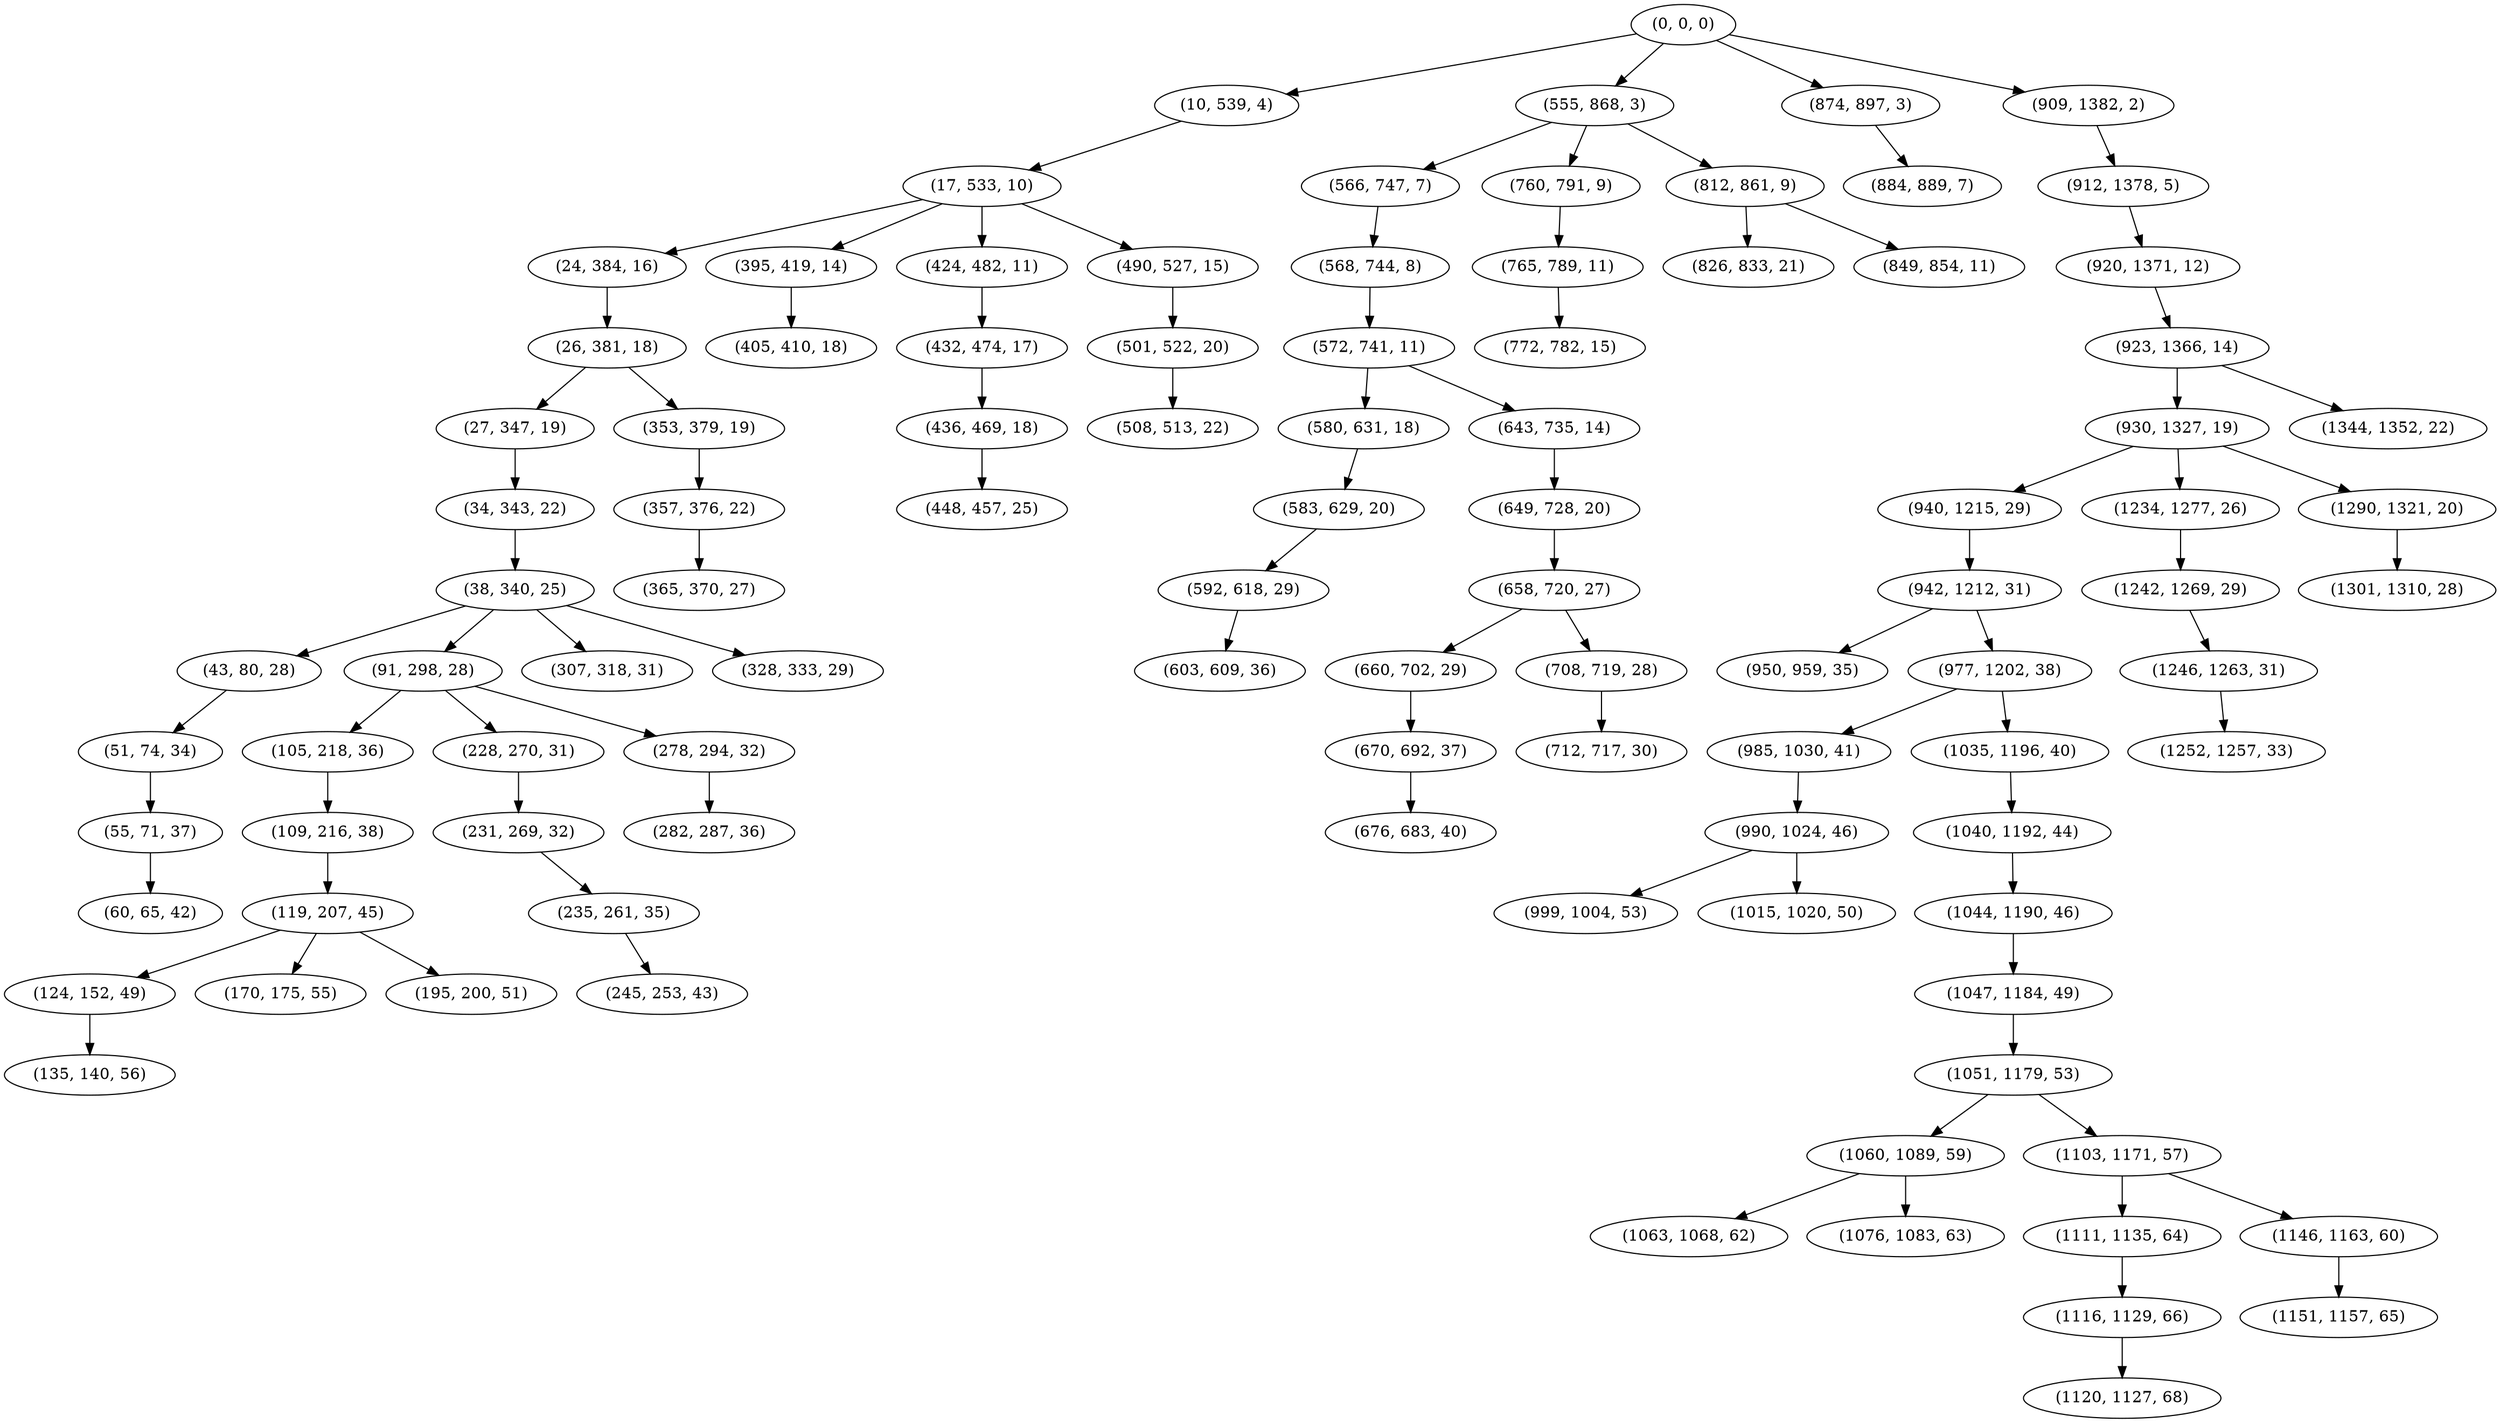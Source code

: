 digraph tree {
    "(0, 0, 0)";
    "(10, 539, 4)";
    "(17, 533, 10)";
    "(24, 384, 16)";
    "(26, 381, 18)";
    "(27, 347, 19)";
    "(34, 343, 22)";
    "(38, 340, 25)";
    "(43, 80, 28)";
    "(51, 74, 34)";
    "(55, 71, 37)";
    "(60, 65, 42)";
    "(91, 298, 28)";
    "(105, 218, 36)";
    "(109, 216, 38)";
    "(119, 207, 45)";
    "(124, 152, 49)";
    "(135, 140, 56)";
    "(170, 175, 55)";
    "(195, 200, 51)";
    "(228, 270, 31)";
    "(231, 269, 32)";
    "(235, 261, 35)";
    "(245, 253, 43)";
    "(278, 294, 32)";
    "(282, 287, 36)";
    "(307, 318, 31)";
    "(328, 333, 29)";
    "(353, 379, 19)";
    "(357, 376, 22)";
    "(365, 370, 27)";
    "(395, 419, 14)";
    "(405, 410, 18)";
    "(424, 482, 11)";
    "(432, 474, 17)";
    "(436, 469, 18)";
    "(448, 457, 25)";
    "(490, 527, 15)";
    "(501, 522, 20)";
    "(508, 513, 22)";
    "(555, 868, 3)";
    "(566, 747, 7)";
    "(568, 744, 8)";
    "(572, 741, 11)";
    "(580, 631, 18)";
    "(583, 629, 20)";
    "(592, 618, 29)";
    "(603, 609, 36)";
    "(643, 735, 14)";
    "(649, 728, 20)";
    "(658, 720, 27)";
    "(660, 702, 29)";
    "(670, 692, 37)";
    "(676, 683, 40)";
    "(708, 719, 28)";
    "(712, 717, 30)";
    "(760, 791, 9)";
    "(765, 789, 11)";
    "(772, 782, 15)";
    "(812, 861, 9)";
    "(826, 833, 21)";
    "(849, 854, 11)";
    "(874, 897, 3)";
    "(884, 889, 7)";
    "(909, 1382, 2)";
    "(912, 1378, 5)";
    "(920, 1371, 12)";
    "(923, 1366, 14)";
    "(930, 1327, 19)";
    "(940, 1215, 29)";
    "(942, 1212, 31)";
    "(950, 959, 35)";
    "(977, 1202, 38)";
    "(985, 1030, 41)";
    "(990, 1024, 46)";
    "(999, 1004, 53)";
    "(1015, 1020, 50)";
    "(1035, 1196, 40)";
    "(1040, 1192, 44)";
    "(1044, 1190, 46)";
    "(1047, 1184, 49)";
    "(1051, 1179, 53)";
    "(1060, 1089, 59)";
    "(1063, 1068, 62)";
    "(1076, 1083, 63)";
    "(1103, 1171, 57)";
    "(1111, 1135, 64)";
    "(1116, 1129, 66)";
    "(1120, 1127, 68)";
    "(1146, 1163, 60)";
    "(1151, 1157, 65)";
    "(1234, 1277, 26)";
    "(1242, 1269, 29)";
    "(1246, 1263, 31)";
    "(1252, 1257, 33)";
    "(1290, 1321, 20)";
    "(1301, 1310, 28)";
    "(1344, 1352, 22)";
    "(0, 0, 0)" -> "(10, 539, 4)";
    "(0, 0, 0)" -> "(555, 868, 3)";
    "(0, 0, 0)" -> "(874, 897, 3)";
    "(0, 0, 0)" -> "(909, 1382, 2)";
    "(10, 539, 4)" -> "(17, 533, 10)";
    "(17, 533, 10)" -> "(24, 384, 16)";
    "(17, 533, 10)" -> "(395, 419, 14)";
    "(17, 533, 10)" -> "(424, 482, 11)";
    "(17, 533, 10)" -> "(490, 527, 15)";
    "(24, 384, 16)" -> "(26, 381, 18)";
    "(26, 381, 18)" -> "(27, 347, 19)";
    "(26, 381, 18)" -> "(353, 379, 19)";
    "(27, 347, 19)" -> "(34, 343, 22)";
    "(34, 343, 22)" -> "(38, 340, 25)";
    "(38, 340, 25)" -> "(43, 80, 28)";
    "(38, 340, 25)" -> "(91, 298, 28)";
    "(38, 340, 25)" -> "(307, 318, 31)";
    "(38, 340, 25)" -> "(328, 333, 29)";
    "(43, 80, 28)" -> "(51, 74, 34)";
    "(51, 74, 34)" -> "(55, 71, 37)";
    "(55, 71, 37)" -> "(60, 65, 42)";
    "(91, 298, 28)" -> "(105, 218, 36)";
    "(91, 298, 28)" -> "(228, 270, 31)";
    "(91, 298, 28)" -> "(278, 294, 32)";
    "(105, 218, 36)" -> "(109, 216, 38)";
    "(109, 216, 38)" -> "(119, 207, 45)";
    "(119, 207, 45)" -> "(124, 152, 49)";
    "(119, 207, 45)" -> "(170, 175, 55)";
    "(119, 207, 45)" -> "(195, 200, 51)";
    "(124, 152, 49)" -> "(135, 140, 56)";
    "(228, 270, 31)" -> "(231, 269, 32)";
    "(231, 269, 32)" -> "(235, 261, 35)";
    "(235, 261, 35)" -> "(245, 253, 43)";
    "(278, 294, 32)" -> "(282, 287, 36)";
    "(353, 379, 19)" -> "(357, 376, 22)";
    "(357, 376, 22)" -> "(365, 370, 27)";
    "(395, 419, 14)" -> "(405, 410, 18)";
    "(424, 482, 11)" -> "(432, 474, 17)";
    "(432, 474, 17)" -> "(436, 469, 18)";
    "(436, 469, 18)" -> "(448, 457, 25)";
    "(490, 527, 15)" -> "(501, 522, 20)";
    "(501, 522, 20)" -> "(508, 513, 22)";
    "(555, 868, 3)" -> "(566, 747, 7)";
    "(555, 868, 3)" -> "(760, 791, 9)";
    "(555, 868, 3)" -> "(812, 861, 9)";
    "(566, 747, 7)" -> "(568, 744, 8)";
    "(568, 744, 8)" -> "(572, 741, 11)";
    "(572, 741, 11)" -> "(580, 631, 18)";
    "(572, 741, 11)" -> "(643, 735, 14)";
    "(580, 631, 18)" -> "(583, 629, 20)";
    "(583, 629, 20)" -> "(592, 618, 29)";
    "(592, 618, 29)" -> "(603, 609, 36)";
    "(643, 735, 14)" -> "(649, 728, 20)";
    "(649, 728, 20)" -> "(658, 720, 27)";
    "(658, 720, 27)" -> "(660, 702, 29)";
    "(658, 720, 27)" -> "(708, 719, 28)";
    "(660, 702, 29)" -> "(670, 692, 37)";
    "(670, 692, 37)" -> "(676, 683, 40)";
    "(708, 719, 28)" -> "(712, 717, 30)";
    "(760, 791, 9)" -> "(765, 789, 11)";
    "(765, 789, 11)" -> "(772, 782, 15)";
    "(812, 861, 9)" -> "(826, 833, 21)";
    "(812, 861, 9)" -> "(849, 854, 11)";
    "(874, 897, 3)" -> "(884, 889, 7)";
    "(909, 1382, 2)" -> "(912, 1378, 5)";
    "(912, 1378, 5)" -> "(920, 1371, 12)";
    "(920, 1371, 12)" -> "(923, 1366, 14)";
    "(923, 1366, 14)" -> "(930, 1327, 19)";
    "(923, 1366, 14)" -> "(1344, 1352, 22)";
    "(930, 1327, 19)" -> "(940, 1215, 29)";
    "(930, 1327, 19)" -> "(1234, 1277, 26)";
    "(930, 1327, 19)" -> "(1290, 1321, 20)";
    "(940, 1215, 29)" -> "(942, 1212, 31)";
    "(942, 1212, 31)" -> "(950, 959, 35)";
    "(942, 1212, 31)" -> "(977, 1202, 38)";
    "(977, 1202, 38)" -> "(985, 1030, 41)";
    "(977, 1202, 38)" -> "(1035, 1196, 40)";
    "(985, 1030, 41)" -> "(990, 1024, 46)";
    "(990, 1024, 46)" -> "(999, 1004, 53)";
    "(990, 1024, 46)" -> "(1015, 1020, 50)";
    "(1035, 1196, 40)" -> "(1040, 1192, 44)";
    "(1040, 1192, 44)" -> "(1044, 1190, 46)";
    "(1044, 1190, 46)" -> "(1047, 1184, 49)";
    "(1047, 1184, 49)" -> "(1051, 1179, 53)";
    "(1051, 1179, 53)" -> "(1060, 1089, 59)";
    "(1051, 1179, 53)" -> "(1103, 1171, 57)";
    "(1060, 1089, 59)" -> "(1063, 1068, 62)";
    "(1060, 1089, 59)" -> "(1076, 1083, 63)";
    "(1103, 1171, 57)" -> "(1111, 1135, 64)";
    "(1103, 1171, 57)" -> "(1146, 1163, 60)";
    "(1111, 1135, 64)" -> "(1116, 1129, 66)";
    "(1116, 1129, 66)" -> "(1120, 1127, 68)";
    "(1146, 1163, 60)" -> "(1151, 1157, 65)";
    "(1234, 1277, 26)" -> "(1242, 1269, 29)";
    "(1242, 1269, 29)" -> "(1246, 1263, 31)";
    "(1246, 1263, 31)" -> "(1252, 1257, 33)";
    "(1290, 1321, 20)" -> "(1301, 1310, 28)";
}
